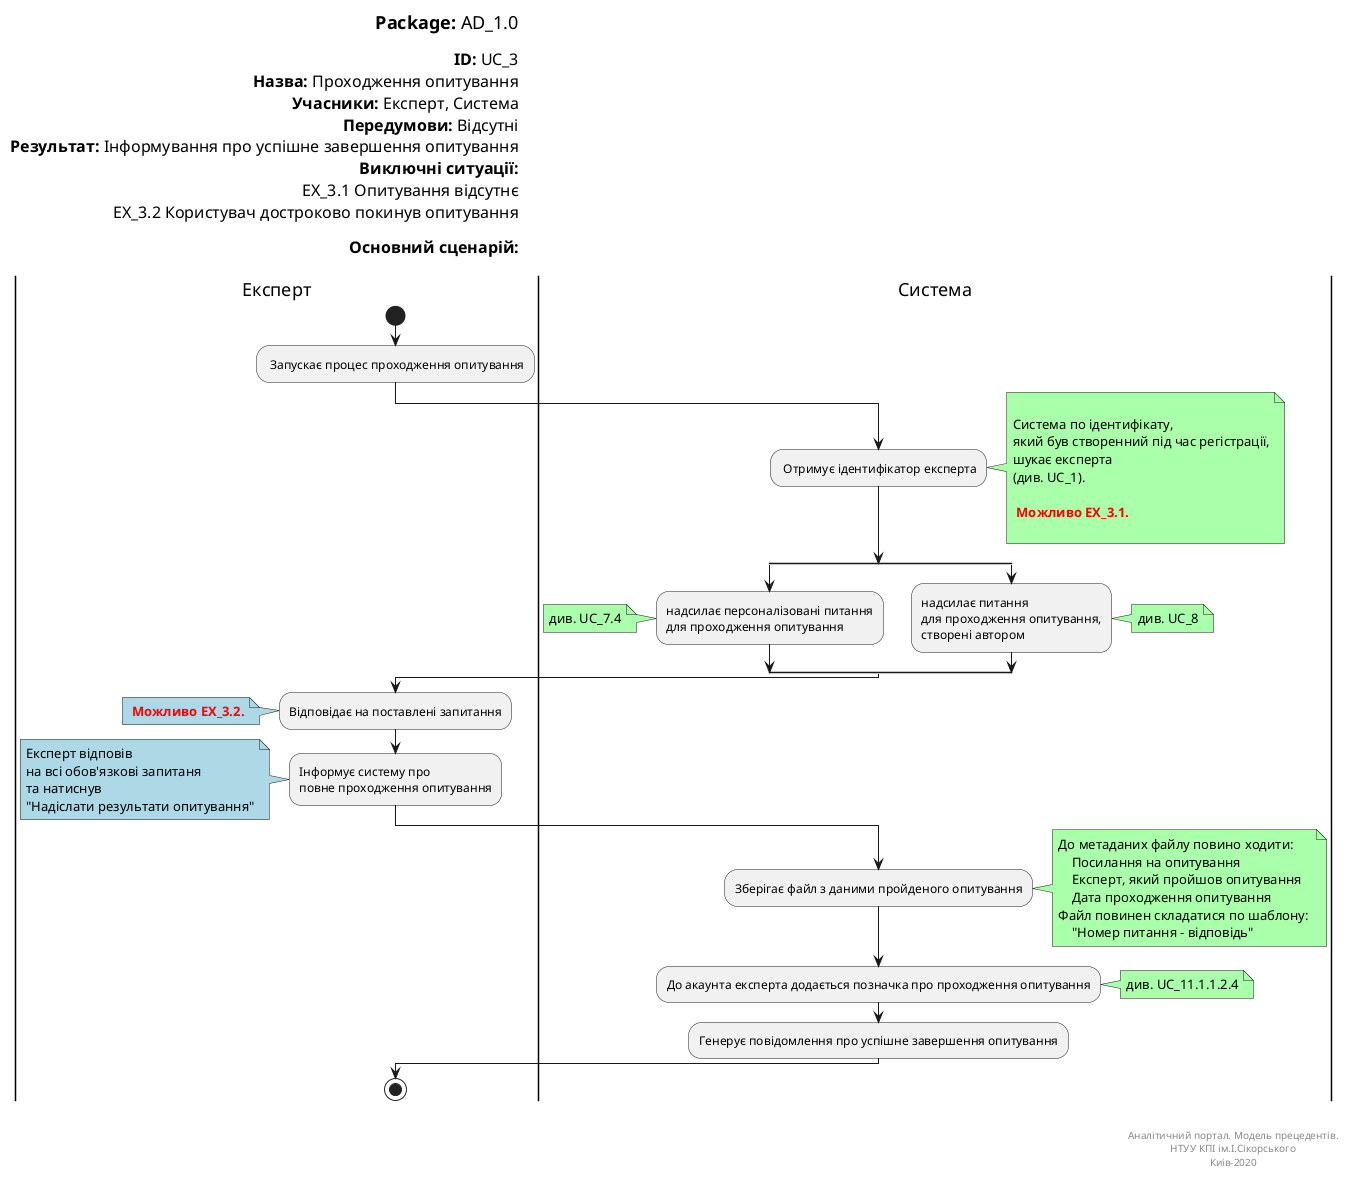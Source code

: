 @startuml AD_1.0

left header
<font color=000 size=18><b>Package:</b> AD_1.0

<font color=000 size=16><b>ID:</b> UC_3
<font color=000 size=16><b>Назва:</b> Проходження опитування
<font color=000 size=16><b>Учасники:</b> Експерт, Система
<font color=000 size=16><b>Передумови:</b> Відсутні
<font color=000 size=16><b>Результат:</b> Інформування про успішне завершення опитування
<font color=000 size=16><b>Виключні ситуації:</b>
<font color=000 size=16> EX_3.1 Опитування відсутнє
<font color=000 size=16> EX_3.2 Користувач достроково покинув опитування

<font color=000 size=16><b>Основний сценарій:</b>

end header

|Експерт|
start
: Запускає процес проходження опитування;


|Система|
: Отримує ідентифікатор експерта;

note right #aaffaa

Система по ідентифікату,
який був створенний під час регістрації,
шукає експерта
(див. UC_1).

<font color=red><b> Можливо EX_3.1.

end note

split
:надсилає персоналізовані питання 
для проходження опитування;

note left #aaffaa
див. UC_7.4
end note

split again
:надсилає питання 
для проходження опитування,
створені автором;

note right #aaffaa
див. UC_8
end note
end split

|Експерт|
:Відповідає на поставлені запитання;

note left #LightBlue
<font color=red><b> Можливо EX_3.2.
end note

:Інформує систему про 
повне проходження опитування;

note left #LightBlue
Експерт відповів
на всі обов'язкові запитаня
та натиснув 
"Надіслати результати опитування"
end note


|Система|
:Зберігає файл з даними пройденого опитування;

note right #aaffaa
До метаданих файлу повино ходити:
    Посилання на опитування
    Експерт, який пройшов опитування
    Дата проходження опитування
Файл повинен складатися по шаблону: 
    "Номер питання - відповідь"
end note

:До акаунта експерта додається позначка про проходження опитування;

note right #aaffaa
див. UC_11.1.1.2.4
end note
:Генерує повідомлення про успішне завершення опитування;
|Експерт|
stop;

right footer


Аналітичний портал. Модель прецедентів.
НТУУ КПІ ім.І.Сікорського
Киів-2020
end footer

@enduml

